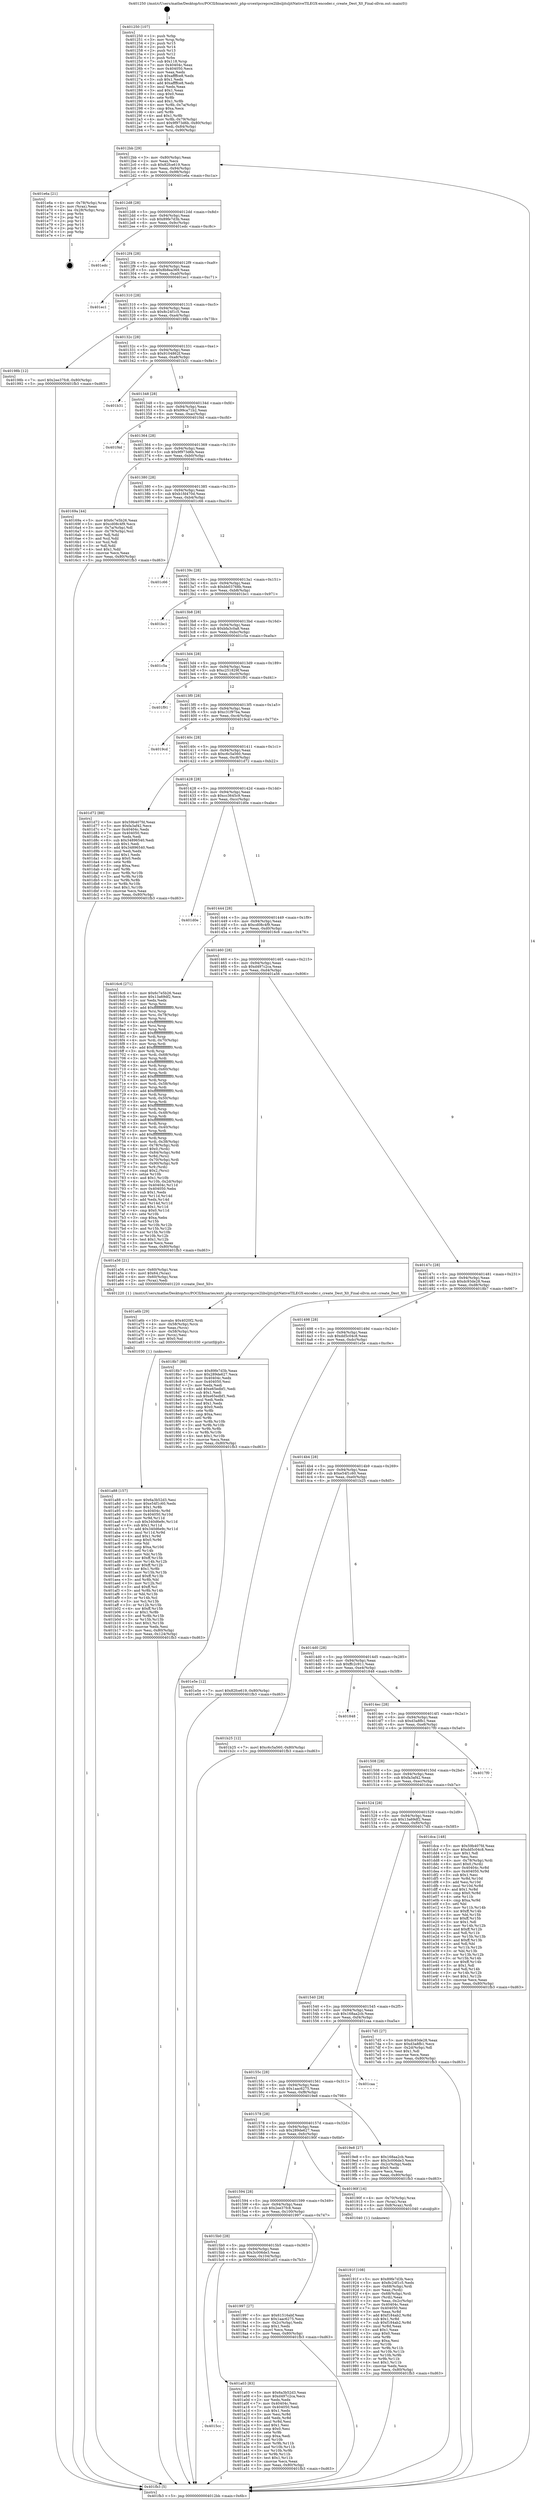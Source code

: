 digraph "0x401250" {
  label = "0x401250 (/mnt/c/Users/mathe/Desktop/tcc/POCII/binaries/extr_php-srcextpcrepcre2libsljitsljitNativeTILEGX-encoder.c_create_Dest_X0_Final-ollvm.out::main(0))"
  labelloc = "t"
  node[shape=record]

  Entry [label="",width=0.3,height=0.3,shape=circle,fillcolor=black,style=filled]
  "0x4012bb" [label="{
     0x4012bb [29]\l
     | [instrs]\l
     &nbsp;&nbsp;0x4012bb \<+3\>: mov -0x80(%rbp),%eax\l
     &nbsp;&nbsp;0x4012be \<+2\>: mov %eax,%ecx\l
     &nbsp;&nbsp;0x4012c0 \<+6\>: sub $0x82fce619,%ecx\l
     &nbsp;&nbsp;0x4012c6 \<+6\>: mov %eax,-0x94(%rbp)\l
     &nbsp;&nbsp;0x4012cc \<+6\>: mov %ecx,-0x98(%rbp)\l
     &nbsp;&nbsp;0x4012d2 \<+6\>: je 0000000000401e6a \<main+0xc1a\>\l
  }"]
  "0x401e6a" [label="{
     0x401e6a [21]\l
     | [instrs]\l
     &nbsp;&nbsp;0x401e6a \<+4\>: mov -0x78(%rbp),%rax\l
     &nbsp;&nbsp;0x401e6e \<+2\>: mov (%rax),%eax\l
     &nbsp;&nbsp;0x401e70 \<+4\>: lea -0x28(%rbp),%rsp\l
     &nbsp;&nbsp;0x401e74 \<+1\>: pop %rbx\l
     &nbsp;&nbsp;0x401e75 \<+2\>: pop %r12\l
     &nbsp;&nbsp;0x401e77 \<+2\>: pop %r13\l
     &nbsp;&nbsp;0x401e79 \<+2\>: pop %r14\l
     &nbsp;&nbsp;0x401e7b \<+2\>: pop %r15\l
     &nbsp;&nbsp;0x401e7d \<+1\>: pop %rbp\l
     &nbsp;&nbsp;0x401e7e \<+1\>: ret\l
  }"]
  "0x4012d8" [label="{
     0x4012d8 [28]\l
     | [instrs]\l
     &nbsp;&nbsp;0x4012d8 \<+5\>: jmp 00000000004012dd \<main+0x8d\>\l
     &nbsp;&nbsp;0x4012dd \<+6\>: mov -0x94(%rbp),%eax\l
     &nbsp;&nbsp;0x4012e3 \<+5\>: sub $0x89fe7d3b,%eax\l
     &nbsp;&nbsp;0x4012e8 \<+6\>: mov %eax,-0x9c(%rbp)\l
     &nbsp;&nbsp;0x4012ee \<+6\>: je 0000000000401edc \<main+0xc8c\>\l
  }"]
  Exit [label="",width=0.3,height=0.3,shape=circle,fillcolor=black,style=filled,peripheries=2]
  "0x401edc" [label="{
     0x401edc\l
  }", style=dashed]
  "0x4012f4" [label="{
     0x4012f4 [28]\l
     | [instrs]\l
     &nbsp;&nbsp;0x4012f4 \<+5\>: jmp 00000000004012f9 \<main+0xa9\>\l
     &nbsp;&nbsp;0x4012f9 \<+6\>: mov -0x94(%rbp),%eax\l
     &nbsp;&nbsp;0x4012ff \<+5\>: sub $0x8b8ea369,%eax\l
     &nbsp;&nbsp;0x401304 \<+6\>: mov %eax,-0xa0(%rbp)\l
     &nbsp;&nbsp;0x40130a \<+6\>: je 0000000000401ec1 \<main+0xc71\>\l
  }"]
  "0x401a88" [label="{
     0x401a88 [157]\l
     | [instrs]\l
     &nbsp;&nbsp;0x401a88 \<+5\>: mov $0x6a3b52d3,%esi\l
     &nbsp;&nbsp;0x401a8d \<+5\>: mov $0xe54f1c60,%edx\l
     &nbsp;&nbsp;0x401a92 \<+3\>: mov $0x1,%r8b\l
     &nbsp;&nbsp;0x401a95 \<+8\>: mov 0x40404c,%r9d\l
     &nbsp;&nbsp;0x401a9d \<+8\>: mov 0x404050,%r10d\l
     &nbsp;&nbsp;0x401aa5 \<+3\>: mov %r9d,%r11d\l
     &nbsp;&nbsp;0x401aa8 \<+7\>: sub $0x340d6e9c,%r11d\l
     &nbsp;&nbsp;0x401aaf \<+4\>: sub $0x1,%r11d\l
     &nbsp;&nbsp;0x401ab3 \<+7\>: add $0x340d6e9c,%r11d\l
     &nbsp;&nbsp;0x401aba \<+4\>: imul %r11d,%r9d\l
     &nbsp;&nbsp;0x401abe \<+4\>: and $0x1,%r9d\l
     &nbsp;&nbsp;0x401ac2 \<+4\>: cmp $0x0,%r9d\l
     &nbsp;&nbsp;0x401ac6 \<+3\>: sete %bl\l
     &nbsp;&nbsp;0x401ac9 \<+4\>: cmp $0xa,%r10d\l
     &nbsp;&nbsp;0x401acd \<+4\>: setl %r14b\l
     &nbsp;&nbsp;0x401ad1 \<+3\>: mov %bl,%r15b\l
     &nbsp;&nbsp;0x401ad4 \<+4\>: xor $0xff,%r15b\l
     &nbsp;&nbsp;0x401ad8 \<+3\>: mov %r14b,%r12b\l
     &nbsp;&nbsp;0x401adb \<+4\>: xor $0xff,%r12b\l
     &nbsp;&nbsp;0x401adf \<+4\>: xor $0x1,%r8b\l
     &nbsp;&nbsp;0x401ae3 \<+3\>: mov %r15b,%r13b\l
     &nbsp;&nbsp;0x401ae6 \<+4\>: and $0xff,%r13b\l
     &nbsp;&nbsp;0x401aea \<+3\>: and %r8b,%bl\l
     &nbsp;&nbsp;0x401aed \<+3\>: mov %r12b,%cl\l
     &nbsp;&nbsp;0x401af0 \<+3\>: and $0xff,%cl\l
     &nbsp;&nbsp;0x401af3 \<+3\>: and %r8b,%r14b\l
     &nbsp;&nbsp;0x401af6 \<+3\>: or %bl,%r13b\l
     &nbsp;&nbsp;0x401af9 \<+3\>: or %r14b,%cl\l
     &nbsp;&nbsp;0x401afc \<+3\>: xor %cl,%r13b\l
     &nbsp;&nbsp;0x401aff \<+3\>: or %r12b,%r15b\l
     &nbsp;&nbsp;0x401b02 \<+4\>: xor $0xff,%r15b\l
     &nbsp;&nbsp;0x401b06 \<+4\>: or $0x1,%r8b\l
     &nbsp;&nbsp;0x401b0a \<+3\>: and %r8b,%r15b\l
     &nbsp;&nbsp;0x401b0d \<+3\>: or %r15b,%r13b\l
     &nbsp;&nbsp;0x401b10 \<+4\>: test $0x1,%r13b\l
     &nbsp;&nbsp;0x401b14 \<+3\>: cmovne %edx,%esi\l
     &nbsp;&nbsp;0x401b17 \<+3\>: mov %esi,-0x80(%rbp)\l
     &nbsp;&nbsp;0x401b1a \<+6\>: mov %eax,-0x124(%rbp)\l
     &nbsp;&nbsp;0x401b20 \<+5\>: jmp 0000000000401fb3 \<main+0xd63\>\l
  }"]
  "0x401ec1" [label="{
     0x401ec1\l
  }", style=dashed]
  "0x401310" [label="{
     0x401310 [28]\l
     | [instrs]\l
     &nbsp;&nbsp;0x401310 \<+5\>: jmp 0000000000401315 \<main+0xc5\>\l
     &nbsp;&nbsp;0x401315 \<+6\>: mov -0x94(%rbp),%eax\l
     &nbsp;&nbsp;0x40131b \<+5\>: sub $0x8c24f1c5,%eax\l
     &nbsp;&nbsp;0x401320 \<+6\>: mov %eax,-0xa4(%rbp)\l
     &nbsp;&nbsp;0x401326 \<+6\>: je 000000000040198b \<main+0x73b\>\l
  }"]
  "0x401a6b" [label="{
     0x401a6b [29]\l
     | [instrs]\l
     &nbsp;&nbsp;0x401a6b \<+10\>: movabs $0x4020f2,%rdi\l
     &nbsp;&nbsp;0x401a75 \<+4\>: mov -0x58(%rbp),%rcx\l
     &nbsp;&nbsp;0x401a79 \<+2\>: mov %eax,(%rcx)\l
     &nbsp;&nbsp;0x401a7b \<+4\>: mov -0x58(%rbp),%rcx\l
     &nbsp;&nbsp;0x401a7f \<+2\>: mov (%rcx),%esi\l
     &nbsp;&nbsp;0x401a81 \<+2\>: mov $0x0,%al\l
     &nbsp;&nbsp;0x401a83 \<+5\>: call 0000000000401030 \<printf@plt\>\l
     | [calls]\l
     &nbsp;&nbsp;0x401030 \{1\} (unknown)\l
  }"]
  "0x40198b" [label="{
     0x40198b [12]\l
     | [instrs]\l
     &nbsp;&nbsp;0x40198b \<+7\>: movl $0x2ee37fc8,-0x80(%rbp)\l
     &nbsp;&nbsp;0x401992 \<+5\>: jmp 0000000000401fb3 \<main+0xd63\>\l
  }"]
  "0x40132c" [label="{
     0x40132c [28]\l
     | [instrs]\l
     &nbsp;&nbsp;0x40132c \<+5\>: jmp 0000000000401331 \<main+0xe1\>\l
     &nbsp;&nbsp;0x401331 \<+6\>: mov -0x94(%rbp),%eax\l
     &nbsp;&nbsp;0x401337 \<+5\>: sub $0x9104862f,%eax\l
     &nbsp;&nbsp;0x40133c \<+6\>: mov %eax,-0xa8(%rbp)\l
     &nbsp;&nbsp;0x401342 \<+6\>: je 0000000000401b31 \<main+0x8e1\>\l
  }"]
  "0x4015cc" [label="{
     0x4015cc\l
  }", style=dashed]
  "0x401b31" [label="{
     0x401b31\l
  }", style=dashed]
  "0x401348" [label="{
     0x401348 [28]\l
     | [instrs]\l
     &nbsp;&nbsp;0x401348 \<+5\>: jmp 000000000040134d \<main+0xfd\>\l
     &nbsp;&nbsp;0x40134d \<+6\>: mov -0x94(%rbp),%eax\l
     &nbsp;&nbsp;0x401353 \<+5\>: sub $0x99ca71b2,%eax\l
     &nbsp;&nbsp;0x401358 \<+6\>: mov %eax,-0xac(%rbp)\l
     &nbsp;&nbsp;0x40135e \<+6\>: je 0000000000401f4d \<main+0xcfd\>\l
  }"]
  "0x401a03" [label="{
     0x401a03 [83]\l
     | [instrs]\l
     &nbsp;&nbsp;0x401a03 \<+5\>: mov $0x6a3b52d3,%eax\l
     &nbsp;&nbsp;0x401a08 \<+5\>: mov $0xd497c2ca,%ecx\l
     &nbsp;&nbsp;0x401a0d \<+2\>: xor %edx,%edx\l
     &nbsp;&nbsp;0x401a0f \<+7\>: mov 0x40404c,%esi\l
     &nbsp;&nbsp;0x401a16 \<+7\>: mov 0x404050,%edi\l
     &nbsp;&nbsp;0x401a1d \<+3\>: sub $0x1,%edx\l
     &nbsp;&nbsp;0x401a20 \<+3\>: mov %esi,%r8d\l
     &nbsp;&nbsp;0x401a23 \<+3\>: add %edx,%r8d\l
     &nbsp;&nbsp;0x401a26 \<+4\>: imul %r8d,%esi\l
     &nbsp;&nbsp;0x401a2a \<+3\>: and $0x1,%esi\l
     &nbsp;&nbsp;0x401a2d \<+3\>: cmp $0x0,%esi\l
     &nbsp;&nbsp;0x401a30 \<+4\>: sete %r9b\l
     &nbsp;&nbsp;0x401a34 \<+3\>: cmp $0xa,%edi\l
     &nbsp;&nbsp;0x401a37 \<+4\>: setl %r10b\l
     &nbsp;&nbsp;0x401a3b \<+3\>: mov %r9b,%r11b\l
     &nbsp;&nbsp;0x401a3e \<+3\>: and %r10b,%r11b\l
     &nbsp;&nbsp;0x401a41 \<+3\>: xor %r10b,%r9b\l
     &nbsp;&nbsp;0x401a44 \<+3\>: or %r9b,%r11b\l
     &nbsp;&nbsp;0x401a47 \<+4\>: test $0x1,%r11b\l
     &nbsp;&nbsp;0x401a4b \<+3\>: cmovne %ecx,%eax\l
     &nbsp;&nbsp;0x401a4e \<+3\>: mov %eax,-0x80(%rbp)\l
     &nbsp;&nbsp;0x401a51 \<+5\>: jmp 0000000000401fb3 \<main+0xd63\>\l
  }"]
  "0x401f4d" [label="{
     0x401f4d\l
  }", style=dashed]
  "0x401364" [label="{
     0x401364 [28]\l
     | [instrs]\l
     &nbsp;&nbsp;0x401364 \<+5\>: jmp 0000000000401369 \<main+0x119\>\l
     &nbsp;&nbsp;0x401369 \<+6\>: mov -0x94(%rbp),%eax\l
     &nbsp;&nbsp;0x40136f \<+5\>: sub $0x9f973d6b,%eax\l
     &nbsp;&nbsp;0x401374 \<+6\>: mov %eax,-0xb0(%rbp)\l
     &nbsp;&nbsp;0x40137a \<+6\>: je 000000000040169a \<main+0x44a\>\l
  }"]
  "0x4015b0" [label="{
     0x4015b0 [28]\l
     | [instrs]\l
     &nbsp;&nbsp;0x4015b0 \<+5\>: jmp 00000000004015b5 \<main+0x365\>\l
     &nbsp;&nbsp;0x4015b5 \<+6\>: mov -0x94(%rbp),%eax\l
     &nbsp;&nbsp;0x4015bb \<+5\>: sub $0x3c006de3,%eax\l
     &nbsp;&nbsp;0x4015c0 \<+6\>: mov %eax,-0x104(%rbp)\l
     &nbsp;&nbsp;0x4015c6 \<+6\>: je 0000000000401a03 \<main+0x7b3\>\l
  }"]
  "0x40169a" [label="{
     0x40169a [44]\l
     | [instrs]\l
     &nbsp;&nbsp;0x40169a \<+5\>: mov $0x6c7e5b26,%eax\l
     &nbsp;&nbsp;0x40169f \<+5\>: mov $0xcd08c4f9,%ecx\l
     &nbsp;&nbsp;0x4016a4 \<+3\>: mov -0x7a(%rbp),%dl\l
     &nbsp;&nbsp;0x4016a7 \<+4\>: mov -0x79(%rbp),%sil\l
     &nbsp;&nbsp;0x4016ab \<+3\>: mov %dl,%dil\l
     &nbsp;&nbsp;0x4016ae \<+3\>: and %sil,%dil\l
     &nbsp;&nbsp;0x4016b1 \<+3\>: xor %sil,%dl\l
     &nbsp;&nbsp;0x4016b4 \<+3\>: or %dl,%dil\l
     &nbsp;&nbsp;0x4016b7 \<+4\>: test $0x1,%dil\l
     &nbsp;&nbsp;0x4016bb \<+3\>: cmovne %ecx,%eax\l
     &nbsp;&nbsp;0x4016be \<+3\>: mov %eax,-0x80(%rbp)\l
     &nbsp;&nbsp;0x4016c1 \<+5\>: jmp 0000000000401fb3 \<main+0xd63\>\l
  }"]
  "0x401380" [label="{
     0x401380 [28]\l
     | [instrs]\l
     &nbsp;&nbsp;0x401380 \<+5\>: jmp 0000000000401385 \<main+0x135\>\l
     &nbsp;&nbsp;0x401385 \<+6\>: mov -0x94(%rbp),%eax\l
     &nbsp;&nbsp;0x40138b \<+5\>: sub $0xb1fd470d,%eax\l
     &nbsp;&nbsp;0x401390 \<+6\>: mov %eax,-0xb4(%rbp)\l
     &nbsp;&nbsp;0x401396 \<+6\>: je 0000000000401c66 \<main+0xa16\>\l
  }"]
  "0x401fb3" [label="{
     0x401fb3 [5]\l
     | [instrs]\l
     &nbsp;&nbsp;0x401fb3 \<+5\>: jmp 00000000004012bb \<main+0x6b\>\l
  }"]
  "0x401250" [label="{
     0x401250 [107]\l
     | [instrs]\l
     &nbsp;&nbsp;0x401250 \<+1\>: push %rbp\l
     &nbsp;&nbsp;0x401251 \<+3\>: mov %rsp,%rbp\l
     &nbsp;&nbsp;0x401254 \<+2\>: push %r15\l
     &nbsp;&nbsp;0x401256 \<+2\>: push %r14\l
     &nbsp;&nbsp;0x401258 \<+2\>: push %r13\l
     &nbsp;&nbsp;0x40125a \<+2\>: push %r12\l
     &nbsp;&nbsp;0x40125c \<+1\>: push %rbx\l
     &nbsp;&nbsp;0x40125d \<+7\>: sub $0x118,%rsp\l
     &nbsp;&nbsp;0x401264 \<+7\>: mov 0x40404c,%eax\l
     &nbsp;&nbsp;0x40126b \<+7\>: mov 0x404050,%ecx\l
     &nbsp;&nbsp;0x401272 \<+2\>: mov %eax,%edx\l
     &nbsp;&nbsp;0x401274 \<+6\>: sub $0xaffffce8,%edx\l
     &nbsp;&nbsp;0x40127a \<+3\>: sub $0x1,%edx\l
     &nbsp;&nbsp;0x40127d \<+6\>: add $0xaffffce8,%edx\l
     &nbsp;&nbsp;0x401283 \<+3\>: imul %edx,%eax\l
     &nbsp;&nbsp;0x401286 \<+3\>: and $0x1,%eax\l
     &nbsp;&nbsp;0x401289 \<+3\>: cmp $0x0,%eax\l
     &nbsp;&nbsp;0x40128c \<+4\>: sete %r8b\l
     &nbsp;&nbsp;0x401290 \<+4\>: and $0x1,%r8b\l
     &nbsp;&nbsp;0x401294 \<+4\>: mov %r8b,-0x7a(%rbp)\l
     &nbsp;&nbsp;0x401298 \<+3\>: cmp $0xa,%ecx\l
     &nbsp;&nbsp;0x40129b \<+4\>: setl %r8b\l
     &nbsp;&nbsp;0x40129f \<+4\>: and $0x1,%r8b\l
     &nbsp;&nbsp;0x4012a3 \<+4\>: mov %r8b,-0x79(%rbp)\l
     &nbsp;&nbsp;0x4012a7 \<+7\>: movl $0x9f973d6b,-0x80(%rbp)\l
     &nbsp;&nbsp;0x4012ae \<+6\>: mov %edi,-0x84(%rbp)\l
     &nbsp;&nbsp;0x4012b4 \<+7\>: mov %rsi,-0x90(%rbp)\l
  }"]
  "0x401997" [label="{
     0x401997 [27]\l
     | [instrs]\l
     &nbsp;&nbsp;0x401997 \<+5\>: mov $0x61516abf,%eax\l
     &nbsp;&nbsp;0x40199c \<+5\>: mov $0x1aac6275,%ecx\l
     &nbsp;&nbsp;0x4019a1 \<+3\>: mov -0x2c(%rbp),%edx\l
     &nbsp;&nbsp;0x4019a4 \<+3\>: cmp $0x1,%edx\l
     &nbsp;&nbsp;0x4019a7 \<+3\>: cmovl %ecx,%eax\l
     &nbsp;&nbsp;0x4019aa \<+3\>: mov %eax,-0x80(%rbp)\l
     &nbsp;&nbsp;0x4019ad \<+5\>: jmp 0000000000401fb3 \<main+0xd63\>\l
  }"]
  "0x401c66" [label="{
     0x401c66\l
  }", style=dashed]
  "0x40139c" [label="{
     0x40139c [28]\l
     | [instrs]\l
     &nbsp;&nbsp;0x40139c \<+5\>: jmp 00000000004013a1 \<main+0x151\>\l
     &nbsp;&nbsp;0x4013a1 \<+6\>: mov -0x94(%rbp),%eax\l
     &nbsp;&nbsp;0x4013a7 \<+5\>: sub $0xbb03768b,%eax\l
     &nbsp;&nbsp;0x4013ac \<+6\>: mov %eax,-0xb8(%rbp)\l
     &nbsp;&nbsp;0x4013b2 \<+6\>: je 0000000000401bc1 \<main+0x971\>\l
  }"]
  "0x40191f" [label="{
     0x40191f [108]\l
     | [instrs]\l
     &nbsp;&nbsp;0x40191f \<+5\>: mov $0x89fe7d3b,%ecx\l
     &nbsp;&nbsp;0x401924 \<+5\>: mov $0x8c24f1c5,%edx\l
     &nbsp;&nbsp;0x401929 \<+4\>: mov -0x68(%rbp),%rdi\l
     &nbsp;&nbsp;0x40192d \<+2\>: mov %eax,(%rdi)\l
     &nbsp;&nbsp;0x40192f \<+4\>: mov -0x68(%rbp),%rdi\l
     &nbsp;&nbsp;0x401933 \<+2\>: mov (%rdi),%eax\l
     &nbsp;&nbsp;0x401935 \<+3\>: mov %eax,-0x2c(%rbp)\l
     &nbsp;&nbsp;0x401938 \<+7\>: mov 0x40404c,%eax\l
     &nbsp;&nbsp;0x40193f \<+7\>: mov 0x404050,%esi\l
     &nbsp;&nbsp;0x401946 \<+3\>: mov %eax,%r8d\l
     &nbsp;&nbsp;0x401949 \<+7\>: add $0xf184ab2,%r8d\l
     &nbsp;&nbsp;0x401950 \<+4\>: sub $0x1,%r8d\l
     &nbsp;&nbsp;0x401954 \<+7\>: sub $0xf184ab2,%r8d\l
     &nbsp;&nbsp;0x40195b \<+4\>: imul %r8d,%eax\l
     &nbsp;&nbsp;0x40195f \<+3\>: and $0x1,%eax\l
     &nbsp;&nbsp;0x401962 \<+3\>: cmp $0x0,%eax\l
     &nbsp;&nbsp;0x401965 \<+4\>: sete %r9b\l
     &nbsp;&nbsp;0x401969 \<+3\>: cmp $0xa,%esi\l
     &nbsp;&nbsp;0x40196c \<+4\>: setl %r10b\l
     &nbsp;&nbsp;0x401970 \<+3\>: mov %r9b,%r11b\l
     &nbsp;&nbsp;0x401973 \<+3\>: and %r10b,%r11b\l
     &nbsp;&nbsp;0x401976 \<+3\>: xor %r10b,%r9b\l
     &nbsp;&nbsp;0x401979 \<+3\>: or %r9b,%r11b\l
     &nbsp;&nbsp;0x40197c \<+4\>: test $0x1,%r11b\l
     &nbsp;&nbsp;0x401980 \<+3\>: cmovne %edx,%ecx\l
     &nbsp;&nbsp;0x401983 \<+3\>: mov %ecx,-0x80(%rbp)\l
     &nbsp;&nbsp;0x401986 \<+5\>: jmp 0000000000401fb3 \<main+0xd63\>\l
  }"]
  "0x401bc1" [label="{
     0x401bc1\l
  }", style=dashed]
  "0x4013b8" [label="{
     0x4013b8 [28]\l
     | [instrs]\l
     &nbsp;&nbsp;0x4013b8 \<+5\>: jmp 00000000004013bd \<main+0x16d\>\l
     &nbsp;&nbsp;0x4013bd \<+6\>: mov -0x94(%rbp),%eax\l
     &nbsp;&nbsp;0x4013c3 \<+5\>: sub $0xbfa3c0a8,%eax\l
     &nbsp;&nbsp;0x4013c8 \<+6\>: mov %eax,-0xbc(%rbp)\l
     &nbsp;&nbsp;0x4013ce \<+6\>: je 0000000000401c5a \<main+0xa0a\>\l
  }"]
  "0x401594" [label="{
     0x401594 [28]\l
     | [instrs]\l
     &nbsp;&nbsp;0x401594 \<+5\>: jmp 0000000000401599 \<main+0x349\>\l
     &nbsp;&nbsp;0x401599 \<+6\>: mov -0x94(%rbp),%eax\l
     &nbsp;&nbsp;0x40159f \<+5\>: sub $0x2ee37fc8,%eax\l
     &nbsp;&nbsp;0x4015a4 \<+6\>: mov %eax,-0x100(%rbp)\l
     &nbsp;&nbsp;0x4015aa \<+6\>: je 0000000000401997 \<main+0x747\>\l
  }"]
  "0x401c5a" [label="{
     0x401c5a\l
  }", style=dashed]
  "0x4013d4" [label="{
     0x4013d4 [28]\l
     | [instrs]\l
     &nbsp;&nbsp;0x4013d4 \<+5\>: jmp 00000000004013d9 \<main+0x189\>\l
     &nbsp;&nbsp;0x4013d9 \<+6\>: mov -0x94(%rbp),%eax\l
     &nbsp;&nbsp;0x4013df \<+5\>: sub $0xc251829f,%eax\l
     &nbsp;&nbsp;0x4013e4 \<+6\>: mov %eax,-0xc0(%rbp)\l
     &nbsp;&nbsp;0x4013ea \<+6\>: je 0000000000401f91 \<main+0xd41\>\l
  }"]
  "0x40190f" [label="{
     0x40190f [16]\l
     | [instrs]\l
     &nbsp;&nbsp;0x40190f \<+4\>: mov -0x70(%rbp),%rax\l
     &nbsp;&nbsp;0x401913 \<+3\>: mov (%rax),%rax\l
     &nbsp;&nbsp;0x401916 \<+4\>: mov 0x8(%rax),%rdi\l
     &nbsp;&nbsp;0x40191a \<+5\>: call 0000000000401040 \<atoi@plt\>\l
     | [calls]\l
     &nbsp;&nbsp;0x401040 \{1\} (unknown)\l
  }"]
  "0x401f91" [label="{
     0x401f91\l
  }", style=dashed]
  "0x4013f0" [label="{
     0x4013f0 [28]\l
     | [instrs]\l
     &nbsp;&nbsp;0x4013f0 \<+5\>: jmp 00000000004013f5 \<main+0x1a5\>\l
     &nbsp;&nbsp;0x4013f5 \<+6\>: mov -0x94(%rbp),%eax\l
     &nbsp;&nbsp;0x4013fb \<+5\>: sub $0xc31f97ba,%eax\l
     &nbsp;&nbsp;0x401400 \<+6\>: mov %eax,-0xc4(%rbp)\l
     &nbsp;&nbsp;0x401406 \<+6\>: je 00000000004019cd \<main+0x77d\>\l
  }"]
  "0x401578" [label="{
     0x401578 [28]\l
     | [instrs]\l
     &nbsp;&nbsp;0x401578 \<+5\>: jmp 000000000040157d \<main+0x32d\>\l
     &nbsp;&nbsp;0x40157d \<+6\>: mov -0x94(%rbp),%eax\l
     &nbsp;&nbsp;0x401583 \<+5\>: sub $0x289de627,%eax\l
     &nbsp;&nbsp;0x401588 \<+6\>: mov %eax,-0xfc(%rbp)\l
     &nbsp;&nbsp;0x40158e \<+6\>: je 000000000040190f \<main+0x6bf\>\l
  }"]
  "0x4019cd" [label="{
     0x4019cd\l
  }", style=dashed]
  "0x40140c" [label="{
     0x40140c [28]\l
     | [instrs]\l
     &nbsp;&nbsp;0x40140c \<+5\>: jmp 0000000000401411 \<main+0x1c1\>\l
     &nbsp;&nbsp;0x401411 \<+6\>: mov -0x94(%rbp),%eax\l
     &nbsp;&nbsp;0x401417 \<+5\>: sub $0xc6c5a560,%eax\l
     &nbsp;&nbsp;0x40141c \<+6\>: mov %eax,-0xc8(%rbp)\l
     &nbsp;&nbsp;0x401422 \<+6\>: je 0000000000401d72 \<main+0xb22\>\l
  }"]
  "0x4019e8" [label="{
     0x4019e8 [27]\l
     | [instrs]\l
     &nbsp;&nbsp;0x4019e8 \<+5\>: mov $0x168aa2cb,%eax\l
     &nbsp;&nbsp;0x4019ed \<+5\>: mov $0x3c006de3,%ecx\l
     &nbsp;&nbsp;0x4019f2 \<+3\>: mov -0x2c(%rbp),%edx\l
     &nbsp;&nbsp;0x4019f5 \<+3\>: cmp $0x0,%edx\l
     &nbsp;&nbsp;0x4019f8 \<+3\>: cmove %ecx,%eax\l
     &nbsp;&nbsp;0x4019fb \<+3\>: mov %eax,-0x80(%rbp)\l
     &nbsp;&nbsp;0x4019fe \<+5\>: jmp 0000000000401fb3 \<main+0xd63\>\l
  }"]
  "0x401d72" [label="{
     0x401d72 [88]\l
     | [instrs]\l
     &nbsp;&nbsp;0x401d72 \<+5\>: mov $0x59b407fd,%eax\l
     &nbsp;&nbsp;0x401d77 \<+5\>: mov $0xfa3af42,%ecx\l
     &nbsp;&nbsp;0x401d7c \<+7\>: mov 0x40404c,%edx\l
     &nbsp;&nbsp;0x401d83 \<+7\>: mov 0x404050,%esi\l
     &nbsp;&nbsp;0x401d8a \<+2\>: mov %edx,%edi\l
     &nbsp;&nbsp;0x401d8c \<+6\>: sub $0x34896540,%edi\l
     &nbsp;&nbsp;0x401d92 \<+3\>: sub $0x1,%edi\l
     &nbsp;&nbsp;0x401d95 \<+6\>: add $0x34896540,%edi\l
     &nbsp;&nbsp;0x401d9b \<+3\>: imul %edi,%edx\l
     &nbsp;&nbsp;0x401d9e \<+3\>: and $0x1,%edx\l
     &nbsp;&nbsp;0x401da1 \<+3\>: cmp $0x0,%edx\l
     &nbsp;&nbsp;0x401da4 \<+4\>: sete %r8b\l
     &nbsp;&nbsp;0x401da8 \<+3\>: cmp $0xa,%esi\l
     &nbsp;&nbsp;0x401dab \<+4\>: setl %r9b\l
     &nbsp;&nbsp;0x401daf \<+3\>: mov %r8b,%r10b\l
     &nbsp;&nbsp;0x401db2 \<+3\>: and %r9b,%r10b\l
     &nbsp;&nbsp;0x401db5 \<+3\>: xor %r9b,%r8b\l
     &nbsp;&nbsp;0x401db8 \<+3\>: or %r8b,%r10b\l
     &nbsp;&nbsp;0x401dbb \<+4\>: test $0x1,%r10b\l
     &nbsp;&nbsp;0x401dbf \<+3\>: cmovne %ecx,%eax\l
     &nbsp;&nbsp;0x401dc2 \<+3\>: mov %eax,-0x80(%rbp)\l
     &nbsp;&nbsp;0x401dc5 \<+5\>: jmp 0000000000401fb3 \<main+0xd63\>\l
  }"]
  "0x401428" [label="{
     0x401428 [28]\l
     | [instrs]\l
     &nbsp;&nbsp;0x401428 \<+5\>: jmp 000000000040142d \<main+0x1dd\>\l
     &nbsp;&nbsp;0x40142d \<+6\>: mov -0x94(%rbp),%eax\l
     &nbsp;&nbsp;0x401433 \<+5\>: sub $0xcc3645c9,%eax\l
     &nbsp;&nbsp;0x401438 \<+6\>: mov %eax,-0xcc(%rbp)\l
     &nbsp;&nbsp;0x40143e \<+6\>: je 0000000000401d0e \<main+0xabe\>\l
  }"]
  "0x40155c" [label="{
     0x40155c [28]\l
     | [instrs]\l
     &nbsp;&nbsp;0x40155c \<+5\>: jmp 0000000000401561 \<main+0x311\>\l
     &nbsp;&nbsp;0x401561 \<+6\>: mov -0x94(%rbp),%eax\l
     &nbsp;&nbsp;0x401567 \<+5\>: sub $0x1aac6275,%eax\l
     &nbsp;&nbsp;0x40156c \<+6\>: mov %eax,-0xf8(%rbp)\l
     &nbsp;&nbsp;0x401572 \<+6\>: je 00000000004019e8 \<main+0x798\>\l
  }"]
  "0x401d0e" [label="{
     0x401d0e\l
  }", style=dashed]
  "0x401444" [label="{
     0x401444 [28]\l
     | [instrs]\l
     &nbsp;&nbsp;0x401444 \<+5\>: jmp 0000000000401449 \<main+0x1f9\>\l
     &nbsp;&nbsp;0x401449 \<+6\>: mov -0x94(%rbp),%eax\l
     &nbsp;&nbsp;0x40144f \<+5\>: sub $0xcd08c4f9,%eax\l
     &nbsp;&nbsp;0x401454 \<+6\>: mov %eax,-0xd0(%rbp)\l
     &nbsp;&nbsp;0x40145a \<+6\>: je 00000000004016c6 \<main+0x476\>\l
  }"]
  "0x401caa" [label="{
     0x401caa\l
  }", style=dashed]
  "0x4016c6" [label="{
     0x4016c6 [271]\l
     | [instrs]\l
     &nbsp;&nbsp;0x4016c6 \<+5\>: mov $0x6c7e5b26,%eax\l
     &nbsp;&nbsp;0x4016cb \<+5\>: mov $0x13a69df2,%ecx\l
     &nbsp;&nbsp;0x4016d0 \<+2\>: xor %edx,%edx\l
     &nbsp;&nbsp;0x4016d2 \<+3\>: mov %rsp,%rsi\l
     &nbsp;&nbsp;0x4016d5 \<+4\>: add $0xfffffffffffffff0,%rsi\l
     &nbsp;&nbsp;0x4016d9 \<+3\>: mov %rsi,%rsp\l
     &nbsp;&nbsp;0x4016dc \<+4\>: mov %rsi,-0x78(%rbp)\l
     &nbsp;&nbsp;0x4016e0 \<+3\>: mov %rsp,%rsi\l
     &nbsp;&nbsp;0x4016e3 \<+4\>: add $0xfffffffffffffff0,%rsi\l
     &nbsp;&nbsp;0x4016e7 \<+3\>: mov %rsi,%rsp\l
     &nbsp;&nbsp;0x4016ea \<+3\>: mov %rsp,%rdi\l
     &nbsp;&nbsp;0x4016ed \<+4\>: add $0xfffffffffffffff0,%rdi\l
     &nbsp;&nbsp;0x4016f1 \<+3\>: mov %rdi,%rsp\l
     &nbsp;&nbsp;0x4016f4 \<+4\>: mov %rdi,-0x70(%rbp)\l
     &nbsp;&nbsp;0x4016f8 \<+3\>: mov %rsp,%rdi\l
     &nbsp;&nbsp;0x4016fb \<+4\>: add $0xfffffffffffffff0,%rdi\l
     &nbsp;&nbsp;0x4016ff \<+3\>: mov %rdi,%rsp\l
     &nbsp;&nbsp;0x401702 \<+4\>: mov %rdi,-0x68(%rbp)\l
     &nbsp;&nbsp;0x401706 \<+3\>: mov %rsp,%rdi\l
     &nbsp;&nbsp;0x401709 \<+4\>: add $0xfffffffffffffff0,%rdi\l
     &nbsp;&nbsp;0x40170d \<+3\>: mov %rdi,%rsp\l
     &nbsp;&nbsp;0x401710 \<+4\>: mov %rdi,-0x60(%rbp)\l
     &nbsp;&nbsp;0x401714 \<+3\>: mov %rsp,%rdi\l
     &nbsp;&nbsp;0x401717 \<+4\>: add $0xfffffffffffffff0,%rdi\l
     &nbsp;&nbsp;0x40171b \<+3\>: mov %rdi,%rsp\l
     &nbsp;&nbsp;0x40171e \<+4\>: mov %rdi,-0x58(%rbp)\l
     &nbsp;&nbsp;0x401722 \<+3\>: mov %rsp,%rdi\l
     &nbsp;&nbsp;0x401725 \<+4\>: add $0xfffffffffffffff0,%rdi\l
     &nbsp;&nbsp;0x401729 \<+3\>: mov %rdi,%rsp\l
     &nbsp;&nbsp;0x40172c \<+4\>: mov %rdi,-0x50(%rbp)\l
     &nbsp;&nbsp;0x401730 \<+3\>: mov %rsp,%rdi\l
     &nbsp;&nbsp;0x401733 \<+4\>: add $0xfffffffffffffff0,%rdi\l
     &nbsp;&nbsp;0x401737 \<+3\>: mov %rdi,%rsp\l
     &nbsp;&nbsp;0x40173a \<+4\>: mov %rdi,-0x48(%rbp)\l
     &nbsp;&nbsp;0x40173e \<+3\>: mov %rsp,%rdi\l
     &nbsp;&nbsp;0x401741 \<+4\>: add $0xfffffffffffffff0,%rdi\l
     &nbsp;&nbsp;0x401745 \<+3\>: mov %rdi,%rsp\l
     &nbsp;&nbsp;0x401748 \<+4\>: mov %rdi,-0x40(%rbp)\l
     &nbsp;&nbsp;0x40174c \<+3\>: mov %rsp,%rdi\l
     &nbsp;&nbsp;0x40174f \<+4\>: add $0xfffffffffffffff0,%rdi\l
     &nbsp;&nbsp;0x401753 \<+3\>: mov %rdi,%rsp\l
     &nbsp;&nbsp;0x401756 \<+4\>: mov %rdi,-0x38(%rbp)\l
     &nbsp;&nbsp;0x40175a \<+4\>: mov -0x78(%rbp),%rdi\l
     &nbsp;&nbsp;0x40175e \<+6\>: movl $0x0,(%rdi)\l
     &nbsp;&nbsp;0x401764 \<+7\>: mov -0x84(%rbp),%r8d\l
     &nbsp;&nbsp;0x40176b \<+3\>: mov %r8d,(%rsi)\l
     &nbsp;&nbsp;0x40176e \<+4\>: mov -0x70(%rbp),%rdi\l
     &nbsp;&nbsp;0x401772 \<+7\>: mov -0x90(%rbp),%r9\l
     &nbsp;&nbsp;0x401779 \<+3\>: mov %r9,(%rdi)\l
     &nbsp;&nbsp;0x40177c \<+3\>: cmpl $0x2,(%rsi)\l
     &nbsp;&nbsp;0x40177f \<+4\>: setne %r10b\l
     &nbsp;&nbsp;0x401783 \<+4\>: and $0x1,%r10b\l
     &nbsp;&nbsp;0x401787 \<+4\>: mov %r10b,-0x2d(%rbp)\l
     &nbsp;&nbsp;0x40178b \<+8\>: mov 0x40404c,%r11d\l
     &nbsp;&nbsp;0x401793 \<+7\>: mov 0x404050,%ebx\l
     &nbsp;&nbsp;0x40179a \<+3\>: sub $0x1,%edx\l
     &nbsp;&nbsp;0x40179d \<+3\>: mov %r11d,%r14d\l
     &nbsp;&nbsp;0x4017a0 \<+3\>: add %edx,%r14d\l
     &nbsp;&nbsp;0x4017a3 \<+4\>: imul %r14d,%r11d\l
     &nbsp;&nbsp;0x4017a7 \<+4\>: and $0x1,%r11d\l
     &nbsp;&nbsp;0x4017ab \<+4\>: cmp $0x0,%r11d\l
     &nbsp;&nbsp;0x4017af \<+4\>: sete %r10b\l
     &nbsp;&nbsp;0x4017b3 \<+3\>: cmp $0xa,%ebx\l
     &nbsp;&nbsp;0x4017b6 \<+4\>: setl %r15b\l
     &nbsp;&nbsp;0x4017ba \<+3\>: mov %r10b,%r12b\l
     &nbsp;&nbsp;0x4017bd \<+3\>: and %r15b,%r12b\l
     &nbsp;&nbsp;0x4017c0 \<+3\>: xor %r15b,%r10b\l
     &nbsp;&nbsp;0x4017c3 \<+3\>: or %r10b,%r12b\l
     &nbsp;&nbsp;0x4017c6 \<+4\>: test $0x1,%r12b\l
     &nbsp;&nbsp;0x4017ca \<+3\>: cmovne %ecx,%eax\l
     &nbsp;&nbsp;0x4017cd \<+3\>: mov %eax,-0x80(%rbp)\l
     &nbsp;&nbsp;0x4017d0 \<+5\>: jmp 0000000000401fb3 \<main+0xd63\>\l
  }"]
  "0x401460" [label="{
     0x401460 [28]\l
     | [instrs]\l
     &nbsp;&nbsp;0x401460 \<+5\>: jmp 0000000000401465 \<main+0x215\>\l
     &nbsp;&nbsp;0x401465 \<+6\>: mov -0x94(%rbp),%eax\l
     &nbsp;&nbsp;0x40146b \<+5\>: sub $0xd497c2ca,%eax\l
     &nbsp;&nbsp;0x401470 \<+6\>: mov %eax,-0xd4(%rbp)\l
     &nbsp;&nbsp;0x401476 \<+6\>: je 0000000000401a56 \<main+0x806\>\l
  }"]
  "0x401540" [label="{
     0x401540 [28]\l
     | [instrs]\l
     &nbsp;&nbsp;0x401540 \<+5\>: jmp 0000000000401545 \<main+0x2f5\>\l
     &nbsp;&nbsp;0x401545 \<+6\>: mov -0x94(%rbp),%eax\l
     &nbsp;&nbsp;0x40154b \<+5\>: sub $0x168aa2cb,%eax\l
     &nbsp;&nbsp;0x401550 \<+6\>: mov %eax,-0xf4(%rbp)\l
     &nbsp;&nbsp;0x401556 \<+6\>: je 0000000000401caa \<main+0xa5a\>\l
  }"]
  "0x4017d5" [label="{
     0x4017d5 [27]\l
     | [instrs]\l
     &nbsp;&nbsp;0x4017d5 \<+5\>: mov $0xdc93de28,%eax\l
     &nbsp;&nbsp;0x4017da \<+5\>: mov $0xd3a8fb1,%ecx\l
     &nbsp;&nbsp;0x4017df \<+3\>: mov -0x2d(%rbp),%dl\l
     &nbsp;&nbsp;0x4017e2 \<+3\>: test $0x1,%dl\l
     &nbsp;&nbsp;0x4017e5 \<+3\>: cmovne %ecx,%eax\l
     &nbsp;&nbsp;0x4017e8 \<+3\>: mov %eax,-0x80(%rbp)\l
     &nbsp;&nbsp;0x4017eb \<+5\>: jmp 0000000000401fb3 \<main+0xd63\>\l
  }"]
  "0x401a56" [label="{
     0x401a56 [21]\l
     | [instrs]\l
     &nbsp;&nbsp;0x401a56 \<+4\>: mov -0x60(%rbp),%rax\l
     &nbsp;&nbsp;0x401a5a \<+6\>: movl $0x64,(%rax)\l
     &nbsp;&nbsp;0x401a60 \<+4\>: mov -0x60(%rbp),%rax\l
     &nbsp;&nbsp;0x401a64 \<+2\>: mov (%rax),%edi\l
     &nbsp;&nbsp;0x401a66 \<+5\>: call 0000000000401220 \<create_Dest_X0\>\l
     | [calls]\l
     &nbsp;&nbsp;0x401220 \{1\} (/mnt/c/Users/mathe/Desktop/tcc/POCII/binaries/extr_php-srcextpcrepcre2libsljitsljitNativeTILEGX-encoder.c_create_Dest_X0_Final-ollvm.out::create_Dest_X0)\l
  }"]
  "0x40147c" [label="{
     0x40147c [28]\l
     | [instrs]\l
     &nbsp;&nbsp;0x40147c \<+5\>: jmp 0000000000401481 \<main+0x231\>\l
     &nbsp;&nbsp;0x401481 \<+6\>: mov -0x94(%rbp),%eax\l
     &nbsp;&nbsp;0x401487 \<+5\>: sub $0xdc93de28,%eax\l
     &nbsp;&nbsp;0x40148c \<+6\>: mov %eax,-0xd8(%rbp)\l
     &nbsp;&nbsp;0x401492 \<+6\>: je 00000000004018b7 \<main+0x667\>\l
  }"]
  "0x401524" [label="{
     0x401524 [28]\l
     | [instrs]\l
     &nbsp;&nbsp;0x401524 \<+5\>: jmp 0000000000401529 \<main+0x2d9\>\l
     &nbsp;&nbsp;0x401529 \<+6\>: mov -0x94(%rbp),%eax\l
     &nbsp;&nbsp;0x40152f \<+5\>: sub $0x13a69df2,%eax\l
     &nbsp;&nbsp;0x401534 \<+6\>: mov %eax,-0xf0(%rbp)\l
     &nbsp;&nbsp;0x40153a \<+6\>: je 00000000004017d5 \<main+0x585\>\l
  }"]
  "0x4018b7" [label="{
     0x4018b7 [88]\l
     | [instrs]\l
     &nbsp;&nbsp;0x4018b7 \<+5\>: mov $0x89fe7d3b,%eax\l
     &nbsp;&nbsp;0x4018bc \<+5\>: mov $0x289de627,%ecx\l
     &nbsp;&nbsp;0x4018c1 \<+7\>: mov 0x40404c,%edx\l
     &nbsp;&nbsp;0x4018c8 \<+7\>: mov 0x404050,%esi\l
     &nbsp;&nbsp;0x4018cf \<+2\>: mov %edx,%edi\l
     &nbsp;&nbsp;0x4018d1 \<+6\>: add $0xe65edbf1,%edi\l
     &nbsp;&nbsp;0x4018d7 \<+3\>: sub $0x1,%edi\l
     &nbsp;&nbsp;0x4018da \<+6\>: sub $0xe65edbf1,%edi\l
     &nbsp;&nbsp;0x4018e0 \<+3\>: imul %edi,%edx\l
     &nbsp;&nbsp;0x4018e3 \<+3\>: and $0x1,%edx\l
     &nbsp;&nbsp;0x4018e6 \<+3\>: cmp $0x0,%edx\l
     &nbsp;&nbsp;0x4018e9 \<+4\>: sete %r8b\l
     &nbsp;&nbsp;0x4018ed \<+3\>: cmp $0xa,%esi\l
     &nbsp;&nbsp;0x4018f0 \<+4\>: setl %r9b\l
     &nbsp;&nbsp;0x4018f4 \<+3\>: mov %r8b,%r10b\l
     &nbsp;&nbsp;0x4018f7 \<+3\>: and %r9b,%r10b\l
     &nbsp;&nbsp;0x4018fa \<+3\>: xor %r9b,%r8b\l
     &nbsp;&nbsp;0x4018fd \<+3\>: or %r8b,%r10b\l
     &nbsp;&nbsp;0x401900 \<+4\>: test $0x1,%r10b\l
     &nbsp;&nbsp;0x401904 \<+3\>: cmovne %ecx,%eax\l
     &nbsp;&nbsp;0x401907 \<+3\>: mov %eax,-0x80(%rbp)\l
     &nbsp;&nbsp;0x40190a \<+5\>: jmp 0000000000401fb3 \<main+0xd63\>\l
  }"]
  "0x401498" [label="{
     0x401498 [28]\l
     | [instrs]\l
     &nbsp;&nbsp;0x401498 \<+5\>: jmp 000000000040149d \<main+0x24d\>\l
     &nbsp;&nbsp;0x40149d \<+6\>: mov -0x94(%rbp),%eax\l
     &nbsp;&nbsp;0x4014a3 \<+5\>: sub $0xdd5c04c8,%eax\l
     &nbsp;&nbsp;0x4014a8 \<+6\>: mov %eax,-0xdc(%rbp)\l
     &nbsp;&nbsp;0x4014ae \<+6\>: je 0000000000401e5e \<main+0xc0e\>\l
  }"]
  "0x401dca" [label="{
     0x401dca [148]\l
     | [instrs]\l
     &nbsp;&nbsp;0x401dca \<+5\>: mov $0x59b407fd,%eax\l
     &nbsp;&nbsp;0x401dcf \<+5\>: mov $0xdd5c04c8,%ecx\l
     &nbsp;&nbsp;0x401dd4 \<+2\>: mov $0x1,%dl\l
     &nbsp;&nbsp;0x401dd6 \<+2\>: xor %esi,%esi\l
     &nbsp;&nbsp;0x401dd8 \<+4\>: mov -0x78(%rbp),%rdi\l
     &nbsp;&nbsp;0x401ddc \<+6\>: movl $0x0,(%rdi)\l
     &nbsp;&nbsp;0x401de2 \<+8\>: mov 0x40404c,%r8d\l
     &nbsp;&nbsp;0x401dea \<+8\>: mov 0x404050,%r9d\l
     &nbsp;&nbsp;0x401df2 \<+3\>: sub $0x1,%esi\l
     &nbsp;&nbsp;0x401df5 \<+3\>: mov %r8d,%r10d\l
     &nbsp;&nbsp;0x401df8 \<+3\>: add %esi,%r10d\l
     &nbsp;&nbsp;0x401dfb \<+4\>: imul %r10d,%r8d\l
     &nbsp;&nbsp;0x401dff \<+4\>: and $0x1,%r8d\l
     &nbsp;&nbsp;0x401e03 \<+4\>: cmp $0x0,%r8d\l
     &nbsp;&nbsp;0x401e07 \<+4\>: sete %r11b\l
     &nbsp;&nbsp;0x401e0b \<+4\>: cmp $0xa,%r9d\l
     &nbsp;&nbsp;0x401e0f \<+3\>: setl %bl\l
     &nbsp;&nbsp;0x401e12 \<+3\>: mov %r11b,%r14b\l
     &nbsp;&nbsp;0x401e15 \<+4\>: xor $0xff,%r14b\l
     &nbsp;&nbsp;0x401e19 \<+3\>: mov %bl,%r15b\l
     &nbsp;&nbsp;0x401e1c \<+4\>: xor $0xff,%r15b\l
     &nbsp;&nbsp;0x401e20 \<+3\>: xor $0x1,%dl\l
     &nbsp;&nbsp;0x401e23 \<+3\>: mov %r14b,%r12b\l
     &nbsp;&nbsp;0x401e26 \<+4\>: and $0xff,%r12b\l
     &nbsp;&nbsp;0x401e2a \<+3\>: and %dl,%r11b\l
     &nbsp;&nbsp;0x401e2d \<+3\>: mov %r15b,%r13b\l
     &nbsp;&nbsp;0x401e30 \<+4\>: and $0xff,%r13b\l
     &nbsp;&nbsp;0x401e34 \<+2\>: and %dl,%bl\l
     &nbsp;&nbsp;0x401e36 \<+3\>: or %r11b,%r12b\l
     &nbsp;&nbsp;0x401e39 \<+3\>: or %bl,%r13b\l
     &nbsp;&nbsp;0x401e3c \<+3\>: xor %r13b,%r12b\l
     &nbsp;&nbsp;0x401e3f \<+3\>: or %r15b,%r14b\l
     &nbsp;&nbsp;0x401e42 \<+4\>: xor $0xff,%r14b\l
     &nbsp;&nbsp;0x401e46 \<+3\>: or $0x1,%dl\l
     &nbsp;&nbsp;0x401e49 \<+3\>: and %dl,%r14b\l
     &nbsp;&nbsp;0x401e4c \<+3\>: or %r14b,%r12b\l
     &nbsp;&nbsp;0x401e4f \<+4\>: test $0x1,%r12b\l
     &nbsp;&nbsp;0x401e53 \<+3\>: cmovne %ecx,%eax\l
     &nbsp;&nbsp;0x401e56 \<+3\>: mov %eax,-0x80(%rbp)\l
     &nbsp;&nbsp;0x401e59 \<+5\>: jmp 0000000000401fb3 \<main+0xd63\>\l
  }"]
  "0x401e5e" [label="{
     0x401e5e [12]\l
     | [instrs]\l
     &nbsp;&nbsp;0x401e5e \<+7\>: movl $0x82fce619,-0x80(%rbp)\l
     &nbsp;&nbsp;0x401e65 \<+5\>: jmp 0000000000401fb3 \<main+0xd63\>\l
  }"]
  "0x4014b4" [label="{
     0x4014b4 [28]\l
     | [instrs]\l
     &nbsp;&nbsp;0x4014b4 \<+5\>: jmp 00000000004014b9 \<main+0x269\>\l
     &nbsp;&nbsp;0x4014b9 \<+6\>: mov -0x94(%rbp),%eax\l
     &nbsp;&nbsp;0x4014bf \<+5\>: sub $0xe54f1c60,%eax\l
     &nbsp;&nbsp;0x4014c4 \<+6\>: mov %eax,-0xe0(%rbp)\l
     &nbsp;&nbsp;0x4014ca \<+6\>: je 0000000000401b25 \<main+0x8d5\>\l
  }"]
  "0x401508" [label="{
     0x401508 [28]\l
     | [instrs]\l
     &nbsp;&nbsp;0x401508 \<+5\>: jmp 000000000040150d \<main+0x2bd\>\l
     &nbsp;&nbsp;0x40150d \<+6\>: mov -0x94(%rbp),%eax\l
     &nbsp;&nbsp;0x401513 \<+5\>: sub $0xfa3af42,%eax\l
     &nbsp;&nbsp;0x401518 \<+6\>: mov %eax,-0xec(%rbp)\l
     &nbsp;&nbsp;0x40151e \<+6\>: je 0000000000401dca \<main+0xb7a\>\l
  }"]
  "0x401b25" [label="{
     0x401b25 [12]\l
     | [instrs]\l
     &nbsp;&nbsp;0x401b25 \<+7\>: movl $0xc6c5a560,-0x80(%rbp)\l
     &nbsp;&nbsp;0x401b2c \<+5\>: jmp 0000000000401fb3 \<main+0xd63\>\l
  }"]
  "0x4014d0" [label="{
     0x4014d0 [28]\l
     | [instrs]\l
     &nbsp;&nbsp;0x4014d0 \<+5\>: jmp 00000000004014d5 \<main+0x285\>\l
     &nbsp;&nbsp;0x4014d5 \<+6\>: mov -0x94(%rbp),%eax\l
     &nbsp;&nbsp;0x4014db \<+5\>: sub $0xffc2c911,%eax\l
     &nbsp;&nbsp;0x4014e0 \<+6\>: mov %eax,-0xe4(%rbp)\l
     &nbsp;&nbsp;0x4014e6 \<+6\>: je 0000000000401848 \<main+0x5f8\>\l
  }"]
  "0x4017f0" [label="{
     0x4017f0\l
  }", style=dashed]
  "0x401848" [label="{
     0x401848\l
  }", style=dashed]
  "0x4014ec" [label="{
     0x4014ec [28]\l
     | [instrs]\l
     &nbsp;&nbsp;0x4014ec \<+5\>: jmp 00000000004014f1 \<main+0x2a1\>\l
     &nbsp;&nbsp;0x4014f1 \<+6\>: mov -0x94(%rbp),%eax\l
     &nbsp;&nbsp;0x4014f7 \<+5\>: sub $0xd3a8fb1,%eax\l
     &nbsp;&nbsp;0x4014fc \<+6\>: mov %eax,-0xe8(%rbp)\l
     &nbsp;&nbsp;0x401502 \<+6\>: je 00000000004017f0 \<main+0x5a0\>\l
  }"]
  Entry -> "0x401250" [label=" 1"]
  "0x4012bb" -> "0x401e6a" [label=" 1"]
  "0x4012bb" -> "0x4012d8" [label=" 14"]
  "0x401e6a" -> Exit [label=" 1"]
  "0x4012d8" -> "0x401edc" [label=" 0"]
  "0x4012d8" -> "0x4012f4" [label=" 14"]
  "0x401e5e" -> "0x401fb3" [label=" 1"]
  "0x4012f4" -> "0x401ec1" [label=" 0"]
  "0x4012f4" -> "0x401310" [label=" 14"]
  "0x401dca" -> "0x401fb3" [label=" 1"]
  "0x401310" -> "0x40198b" [label=" 1"]
  "0x401310" -> "0x40132c" [label=" 13"]
  "0x401d72" -> "0x401fb3" [label=" 1"]
  "0x40132c" -> "0x401b31" [label=" 0"]
  "0x40132c" -> "0x401348" [label=" 13"]
  "0x401b25" -> "0x401fb3" [label=" 1"]
  "0x401348" -> "0x401f4d" [label=" 0"]
  "0x401348" -> "0x401364" [label=" 13"]
  "0x401a88" -> "0x401fb3" [label=" 1"]
  "0x401364" -> "0x40169a" [label=" 1"]
  "0x401364" -> "0x401380" [label=" 12"]
  "0x40169a" -> "0x401fb3" [label=" 1"]
  "0x401250" -> "0x4012bb" [label=" 1"]
  "0x401fb3" -> "0x4012bb" [label=" 14"]
  "0x401a56" -> "0x401a6b" [label=" 1"]
  "0x401380" -> "0x401c66" [label=" 0"]
  "0x401380" -> "0x40139c" [label=" 12"]
  "0x401a03" -> "0x401fb3" [label=" 1"]
  "0x40139c" -> "0x401bc1" [label=" 0"]
  "0x40139c" -> "0x4013b8" [label=" 12"]
  "0x4015b0" -> "0x401a03" [label=" 1"]
  "0x4013b8" -> "0x401c5a" [label=" 0"]
  "0x4013b8" -> "0x4013d4" [label=" 12"]
  "0x401a6b" -> "0x401a88" [label=" 1"]
  "0x4013d4" -> "0x401f91" [label=" 0"]
  "0x4013d4" -> "0x4013f0" [label=" 12"]
  "0x4019e8" -> "0x401fb3" [label=" 1"]
  "0x4013f0" -> "0x4019cd" [label=" 0"]
  "0x4013f0" -> "0x40140c" [label=" 12"]
  "0x401594" -> "0x4015b0" [label=" 1"]
  "0x40140c" -> "0x401d72" [label=" 1"]
  "0x40140c" -> "0x401428" [label=" 11"]
  "0x401594" -> "0x401997" [label=" 1"]
  "0x401428" -> "0x401d0e" [label=" 0"]
  "0x401428" -> "0x401444" [label=" 11"]
  "0x40198b" -> "0x401fb3" [label=" 1"]
  "0x401444" -> "0x4016c6" [label=" 1"]
  "0x401444" -> "0x401460" [label=" 10"]
  "0x40191f" -> "0x401fb3" [label=" 1"]
  "0x4016c6" -> "0x401fb3" [label=" 1"]
  "0x401578" -> "0x401594" [label=" 2"]
  "0x401460" -> "0x401a56" [label=" 1"]
  "0x401460" -> "0x40147c" [label=" 9"]
  "0x401578" -> "0x40190f" [label=" 1"]
  "0x40147c" -> "0x4018b7" [label=" 1"]
  "0x40147c" -> "0x401498" [label=" 8"]
  "0x40155c" -> "0x401578" [label=" 3"]
  "0x401498" -> "0x401e5e" [label=" 1"]
  "0x401498" -> "0x4014b4" [label=" 7"]
  "0x40155c" -> "0x4019e8" [label=" 1"]
  "0x4014b4" -> "0x401b25" [label=" 1"]
  "0x4014b4" -> "0x4014d0" [label=" 6"]
  "0x401540" -> "0x40155c" [label=" 4"]
  "0x4014d0" -> "0x401848" [label=" 0"]
  "0x4014d0" -> "0x4014ec" [label=" 6"]
  "0x401540" -> "0x401caa" [label=" 0"]
  "0x4014ec" -> "0x4017f0" [label=" 0"]
  "0x4014ec" -> "0x401508" [label=" 6"]
  "0x4015b0" -> "0x4015cc" [label=" 0"]
  "0x401508" -> "0x401dca" [label=" 1"]
  "0x401508" -> "0x401524" [label=" 5"]
  "0x401997" -> "0x401fb3" [label=" 1"]
  "0x401524" -> "0x4017d5" [label=" 1"]
  "0x401524" -> "0x401540" [label=" 4"]
  "0x4017d5" -> "0x401fb3" [label=" 1"]
  "0x4018b7" -> "0x401fb3" [label=" 1"]
  "0x40190f" -> "0x40191f" [label=" 1"]
}
